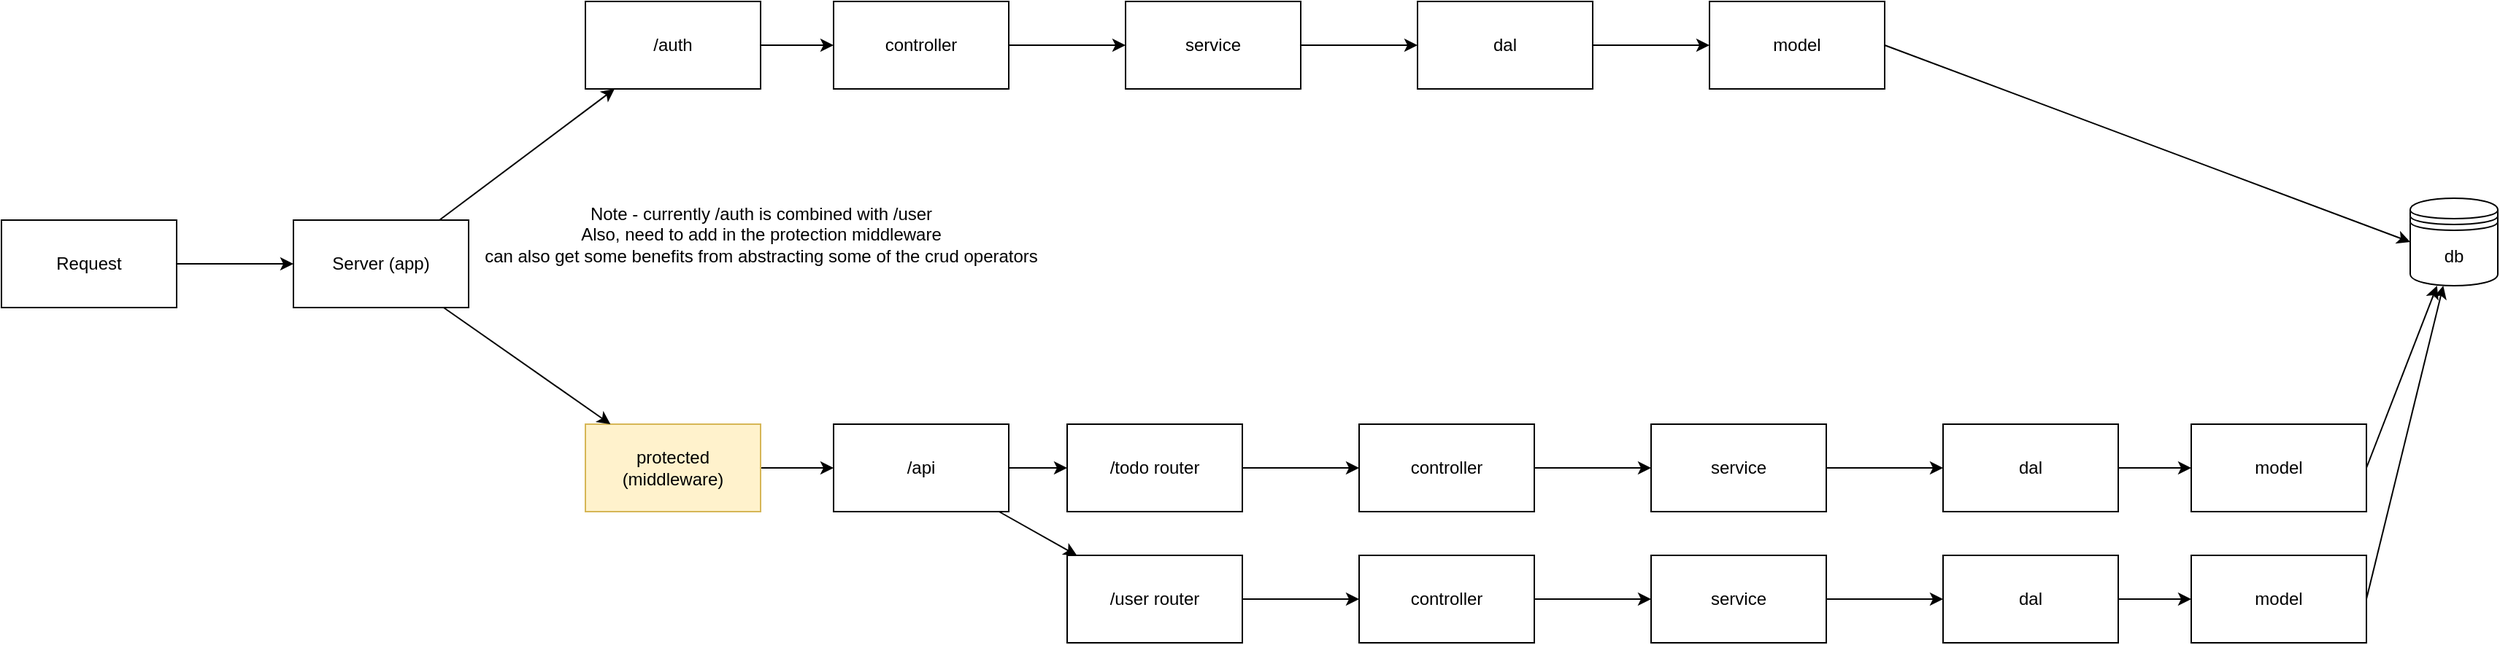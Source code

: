 <mxfile>
    <diagram id="btih7IvCSjgsc6ihGoXD" name="Page-1">
        <mxGraphModel dx="1626" dy="666" grid="1" gridSize="10" guides="1" tooltips="1" connect="1" arrows="1" fold="1" page="1" pageScale="1" pageWidth="850" pageHeight="1100" math="0" shadow="0">
            <root>
                <mxCell id="0"/>
                <mxCell id="1" parent="0"/>
                <mxCell id="oM5WOjzpJNF0Fgq93rfm-3" value="" style="edgeStyle=orthogonalEdgeStyle;rounded=0;orthogonalLoop=1;jettySize=auto;html=1;" parent="1" source="oM5WOjzpJNF0Fgq93rfm-1" target="oM5WOjzpJNF0Fgq93rfm-2" edge="1">
                    <mxGeometry relative="1" as="geometry"/>
                </mxCell>
                <mxCell id="oM5WOjzpJNF0Fgq93rfm-1" value="Request" style="rounded=0;whiteSpace=wrap;html=1;" parent="1" vertex="1">
                    <mxGeometry x="50" y="330" width="120" height="60" as="geometry"/>
                </mxCell>
                <mxCell id="oM5WOjzpJNF0Fgq93rfm-5" value="" style="rounded=0;orthogonalLoop=1;jettySize=auto;html=1;" parent="1" source="oM5WOjzpJNF0Fgq93rfm-2" target="oM5WOjzpJNF0Fgq93rfm-4" edge="1">
                    <mxGeometry relative="1" as="geometry"/>
                </mxCell>
                <mxCell id="oM5WOjzpJNF0Fgq93rfm-2" value="Server (app)" style="whiteSpace=wrap;html=1;rounded=0;" parent="1" vertex="1">
                    <mxGeometry x="250" y="330" width="120" height="60" as="geometry"/>
                </mxCell>
                <mxCell id="oM5WOjzpJNF0Fgq93rfm-35" value="" style="edgeStyle=none;rounded=0;orthogonalLoop=1;jettySize=auto;html=1;" parent="1" source="oM5WOjzpJNF0Fgq93rfm-4" target="oM5WOjzpJNF0Fgq93rfm-31" edge="1">
                    <mxGeometry relative="1" as="geometry"/>
                </mxCell>
                <mxCell id="oM5WOjzpJNF0Fgq93rfm-4" value="/auth" style="whiteSpace=wrap;html=1;rounded=0;" parent="1" vertex="1">
                    <mxGeometry x="450" y="180" width="120" height="60" as="geometry"/>
                </mxCell>
                <mxCell id="oM5WOjzpJNF0Fgq93rfm-9" value="" style="edgeStyle=none;rounded=0;orthogonalLoop=1;jettySize=auto;html=1;" parent="1" source="oM5WOjzpJNF0Fgq93rfm-6" target="oM5WOjzpJNF0Fgq93rfm-8" edge="1">
                    <mxGeometry relative="1" as="geometry"/>
                </mxCell>
                <mxCell id="oM5WOjzpJNF0Fgq93rfm-6" value="protected (middleware)" style="whiteSpace=wrap;html=1;rounded=0;fillColor=#fff2cc;strokeColor=#d6b656;" parent="1" vertex="1">
                    <mxGeometry x="450" y="470" width="120" height="60" as="geometry"/>
                </mxCell>
                <mxCell id="oM5WOjzpJNF0Fgq93rfm-7" value="" style="rounded=0;orthogonalLoop=1;jettySize=auto;html=1;" parent="1" source="oM5WOjzpJNF0Fgq93rfm-2" target="oM5WOjzpJNF0Fgq93rfm-6" edge="1">
                    <mxGeometry relative="1" as="geometry">
                        <mxPoint x="355.294" y="340" as="sourcePoint"/>
                        <mxPoint x="484.706" y="230" as="targetPoint"/>
                    </mxGeometry>
                </mxCell>
                <mxCell id="oM5WOjzpJNF0Fgq93rfm-11" value="" style="edgeStyle=none;rounded=0;orthogonalLoop=1;jettySize=auto;html=1;" parent="1" source="oM5WOjzpJNF0Fgq93rfm-8" target="oM5WOjzpJNF0Fgq93rfm-10" edge="1">
                    <mxGeometry relative="1" as="geometry"/>
                </mxCell>
                <mxCell id="oM5WOjzpJNF0Fgq93rfm-13" style="edgeStyle=none;rounded=0;orthogonalLoop=1;jettySize=auto;html=1;" parent="1" source="oM5WOjzpJNF0Fgq93rfm-8" target="oM5WOjzpJNF0Fgq93rfm-12" edge="1">
                    <mxGeometry relative="1" as="geometry"/>
                </mxCell>
                <mxCell id="oM5WOjzpJNF0Fgq93rfm-8" value="/api" style="whiteSpace=wrap;html=1;rounded=0;gradientColor=#ffffff;" parent="1" vertex="1">
                    <mxGeometry x="620" y="470" width="120" height="60" as="geometry"/>
                </mxCell>
                <mxCell id="oM5WOjzpJNF0Fgq93rfm-15" value="" style="edgeStyle=none;rounded=0;orthogonalLoop=1;jettySize=auto;html=1;" parent="1" source="oM5WOjzpJNF0Fgq93rfm-10" target="oM5WOjzpJNF0Fgq93rfm-14" edge="1">
                    <mxGeometry relative="1" as="geometry"/>
                </mxCell>
                <mxCell id="oM5WOjzpJNF0Fgq93rfm-10" value="/todo router" style="whiteSpace=wrap;html=1;rounded=0;" parent="1" vertex="1">
                    <mxGeometry x="780" y="470" width="120" height="60" as="geometry"/>
                </mxCell>
                <mxCell id="oM5WOjzpJNF0Fgq93rfm-28" value="" style="edgeStyle=none;rounded=0;orthogonalLoop=1;jettySize=auto;html=1;" parent="1" source="oM5WOjzpJNF0Fgq93rfm-12" target="oM5WOjzpJNF0Fgq93rfm-24" edge="1">
                    <mxGeometry relative="1" as="geometry"/>
                </mxCell>
                <mxCell id="oM5WOjzpJNF0Fgq93rfm-12" value="/user router" style="whiteSpace=wrap;html=1;rounded=0;" parent="1" vertex="1">
                    <mxGeometry x="780" y="560" width="120" height="60" as="geometry"/>
                </mxCell>
                <mxCell id="oM5WOjzpJNF0Fgq93rfm-17" value="" style="edgeStyle=none;rounded=0;orthogonalLoop=1;jettySize=auto;html=1;" parent="1" source="oM5WOjzpJNF0Fgq93rfm-14" target="oM5WOjzpJNF0Fgq93rfm-16" edge="1">
                    <mxGeometry relative="1" as="geometry"/>
                </mxCell>
                <mxCell id="oM5WOjzpJNF0Fgq93rfm-14" value="controller" style="whiteSpace=wrap;html=1;rounded=0;" parent="1" vertex="1">
                    <mxGeometry x="980" y="470" width="120" height="60" as="geometry"/>
                </mxCell>
                <mxCell id="oM5WOjzpJNF0Fgq93rfm-19" value="" style="edgeStyle=none;rounded=0;orthogonalLoop=1;jettySize=auto;html=1;" parent="1" source="oM5WOjzpJNF0Fgq93rfm-16" target="oM5WOjzpJNF0Fgq93rfm-18" edge="1">
                    <mxGeometry relative="1" as="geometry"/>
                </mxCell>
                <mxCell id="oM5WOjzpJNF0Fgq93rfm-16" value="service" style="whiteSpace=wrap;html=1;rounded=0;" parent="1" vertex="1">
                    <mxGeometry x="1180" y="470" width="120" height="60" as="geometry"/>
                </mxCell>
                <mxCell id="6" value="" style="edgeStyle=none;html=1;" edge="1" parent="1" source="oM5WOjzpJNF0Fgq93rfm-18" target="5">
                    <mxGeometry relative="1" as="geometry"/>
                </mxCell>
                <mxCell id="oM5WOjzpJNF0Fgq93rfm-18" value="dal" style="whiteSpace=wrap;html=1;rounded=0;" parent="1" vertex="1">
                    <mxGeometry x="1380" y="470" width="120" height="60" as="geometry"/>
                </mxCell>
                <mxCell id="oM5WOjzpJNF0Fgq93rfm-22" value="db" style="shape=datastore;whiteSpace=wrap;html=1;gradientColor=#ffffff;" parent="1" vertex="1">
                    <mxGeometry x="1700" y="315" width="60" height="60" as="geometry"/>
                </mxCell>
                <mxCell id="oM5WOjzpJNF0Fgq93rfm-23" value="" style="edgeStyle=none;rounded=0;orthogonalLoop=1;jettySize=auto;html=1;" parent="1" source="oM5WOjzpJNF0Fgq93rfm-24" target="oM5WOjzpJNF0Fgq93rfm-26" edge="1">
                    <mxGeometry relative="1" as="geometry"/>
                </mxCell>
                <mxCell id="oM5WOjzpJNF0Fgq93rfm-24" value="controller" style="whiteSpace=wrap;html=1;rounded=0;" parent="1" vertex="1">
                    <mxGeometry x="980" y="560" width="120" height="60" as="geometry"/>
                </mxCell>
                <mxCell id="oM5WOjzpJNF0Fgq93rfm-25" value="" style="edgeStyle=none;rounded=0;orthogonalLoop=1;jettySize=auto;html=1;" parent="1" source="oM5WOjzpJNF0Fgq93rfm-26" target="oM5WOjzpJNF0Fgq93rfm-27" edge="1">
                    <mxGeometry relative="1" as="geometry"/>
                </mxCell>
                <mxCell id="oM5WOjzpJNF0Fgq93rfm-26" value="service" style="whiteSpace=wrap;html=1;rounded=0;" parent="1" vertex="1">
                    <mxGeometry x="1180" y="560" width="120" height="60" as="geometry"/>
                </mxCell>
                <mxCell id="3" value="" style="edgeStyle=none;html=1;" edge="1" parent="1" source="oM5WOjzpJNF0Fgq93rfm-27" target="2">
                    <mxGeometry relative="1" as="geometry"/>
                </mxCell>
                <mxCell id="oM5WOjzpJNF0Fgq93rfm-27" value="dal" style="whiteSpace=wrap;html=1;rounded=0;" parent="1" vertex="1">
                    <mxGeometry x="1380" y="560" width="120" height="60" as="geometry"/>
                </mxCell>
                <mxCell id="oM5WOjzpJNF0Fgq93rfm-30" value="" style="edgeStyle=none;rounded=0;orthogonalLoop=1;jettySize=auto;html=1;" parent="1" source="oM5WOjzpJNF0Fgq93rfm-31" target="oM5WOjzpJNF0Fgq93rfm-33" edge="1">
                    <mxGeometry relative="1" as="geometry"/>
                </mxCell>
                <mxCell id="oM5WOjzpJNF0Fgq93rfm-31" value="controller" style="whiteSpace=wrap;html=1;rounded=0;" parent="1" vertex="1">
                    <mxGeometry x="620" y="180" width="120" height="60" as="geometry"/>
                </mxCell>
                <mxCell id="oM5WOjzpJNF0Fgq93rfm-32" value="" style="edgeStyle=none;rounded=0;orthogonalLoop=1;jettySize=auto;html=1;" parent="1" source="oM5WOjzpJNF0Fgq93rfm-33" target="oM5WOjzpJNF0Fgq93rfm-34" edge="1">
                    <mxGeometry relative="1" as="geometry"/>
                </mxCell>
                <mxCell id="oM5WOjzpJNF0Fgq93rfm-33" value="service" style="whiteSpace=wrap;html=1;rounded=0;" parent="1" vertex="1">
                    <mxGeometry x="820" y="180" width="120" height="60" as="geometry"/>
                </mxCell>
                <mxCell id="9" value="" style="edgeStyle=none;html=1;" edge="1" parent="1" source="oM5WOjzpJNF0Fgq93rfm-34" target="8">
                    <mxGeometry relative="1" as="geometry"/>
                </mxCell>
                <mxCell id="oM5WOjzpJNF0Fgq93rfm-34" value="dal" style="whiteSpace=wrap;html=1;rounded=0;" parent="1" vertex="1">
                    <mxGeometry x="1020" y="180" width="120" height="60" as="geometry"/>
                </mxCell>
                <mxCell id="oM5WOjzpJNF0Fgq93rfm-37" value="Note - currently /auth is combined with /user&lt;br&gt;Also, need to add in the protection middleware&lt;br&gt;can also get some benefits from abstracting some of the crud operators" style="text;html=1;align=center;verticalAlign=middle;resizable=0;points=[];autosize=1;strokeColor=none;fillColor=none;" parent="1" vertex="1">
                    <mxGeometry x="375" y="315" width="390" height="50" as="geometry"/>
                </mxCell>
                <mxCell id="4" style="edgeStyle=none;html=1;exitX=1;exitY=0.5;exitDx=0;exitDy=0;" edge="1" parent="1" source="2" target="oM5WOjzpJNF0Fgq93rfm-22">
                    <mxGeometry relative="1" as="geometry"/>
                </mxCell>
                <mxCell id="2" value="model" style="whiteSpace=wrap;html=1;rounded=0;" vertex="1" parent="1">
                    <mxGeometry x="1550" y="560" width="120" height="60" as="geometry"/>
                </mxCell>
                <mxCell id="7" style="edgeStyle=none;html=1;exitX=1;exitY=0.5;exitDx=0;exitDy=0;" edge="1" parent="1" source="5" target="oM5WOjzpJNF0Fgq93rfm-22">
                    <mxGeometry relative="1" as="geometry"/>
                </mxCell>
                <mxCell id="5" value="model" style="whiteSpace=wrap;html=1;rounded=0;" vertex="1" parent="1">
                    <mxGeometry x="1550" y="470" width="120" height="60" as="geometry"/>
                </mxCell>
                <mxCell id="10" style="edgeStyle=none;html=1;exitX=1;exitY=0.5;exitDx=0;exitDy=0;entryX=0;entryY=0.5;entryDx=0;entryDy=0;" edge="1" parent="1" source="8" target="oM5WOjzpJNF0Fgq93rfm-22">
                    <mxGeometry relative="1" as="geometry"/>
                </mxCell>
                <mxCell id="8" value="model" style="whiteSpace=wrap;html=1;rounded=0;" vertex="1" parent="1">
                    <mxGeometry x="1220" y="180" width="120" height="60" as="geometry"/>
                </mxCell>
            </root>
        </mxGraphModel>
    </diagram>
</mxfile>